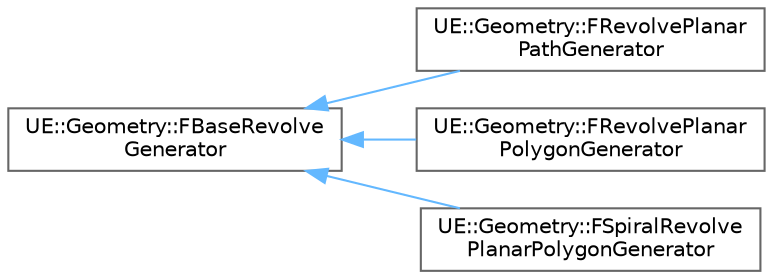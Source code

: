 digraph "Graphical Class Hierarchy"
{
 // INTERACTIVE_SVG=YES
 // LATEX_PDF_SIZE
  bgcolor="transparent";
  edge [fontname=Helvetica,fontsize=10,labelfontname=Helvetica,labelfontsize=10];
  node [fontname=Helvetica,fontsize=10,shape=box,height=0.2,width=0.4];
  rankdir="LR";
  Node0 [id="Node000000",label="UE::Geometry::FBaseRevolve\lGenerator",height=0.2,width=0.4,color="grey40", fillcolor="white", style="filled",URL="$d6/de1/classUE_1_1Geometry_1_1FBaseRevolveGenerator.html",tooltip="FBaseRevolveGenerator is a base class for simple surface-of-revolution generators."];
  Node0 -> Node1 [id="edge9115_Node000000_Node000001",dir="back",color="steelblue1",style="solid",tooltip=" "];
  Node1 [id="Node000001",label="UE::Geometry::FRevolvePlanar\lPathGenerator",height=0.2,width=0.4,color="grey40", fillcolor="white", style="filled",URL="$de/dc9/classUE_1_1Geometry_1_1FRevolvePlanarPathGenerator.html",tooltip="Revolve a planar polyline (in the XY plane) around the +Z axis along a circular path (+X,..."];
  Node0 -> Node2 [id="edge9116_Node000000_Node000002",dir="back",color="steelblue1",style="solid",tooltip=" "];
  Node2 [id="Node000002",label="UE::Geometry::FRevolvePlanar\lPolygonGenerator",height=0.2,width=0.4,color="grey40", fillcolor="white", style="filled",URL="$d5/dcd/classUE_1_1Geometry_1_1FRevolvePlanarPolygonGenerator.html",tooltip="Revolve a planar polygon (in the XY plane) around the +Z axis along a circular path (+X,..."];
  Node0 -> Node3 [id="edge9117_Node000000_Node000003",dir="back",color="steelblue1",style="solid",tooltip=" "];
  Node3 [id="Node000003",label="UE::Geometry::FSpiralRevolve\lPlanarPolygonGenerator",height=0.2,width=0.4,color="grey40", fillcolor="white", style="filled",URL="$d5/d52/classUE_1_1Geometry_1_1FSpiralRevolvePlanarPolygonGenerator.html",tooltip="Revolve a planar polygon (in the XY plane) around the +Z axis along a spiral path."];
}
